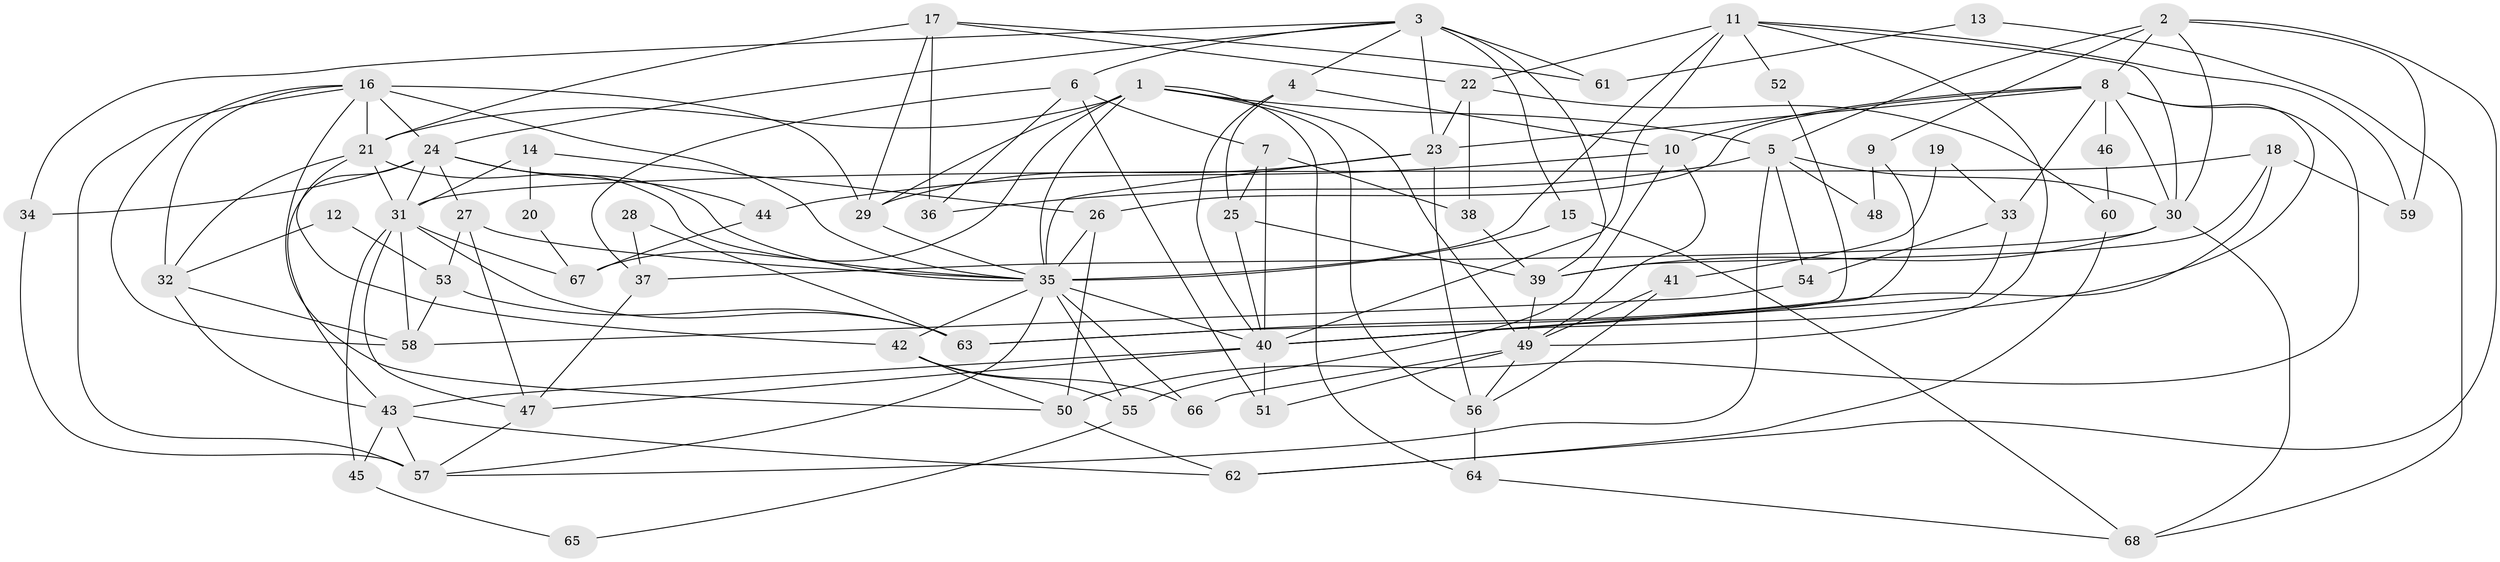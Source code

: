 // original degree distribution, {3: 0.22321428571428573, 6: 0.08035714285714286, 4: 0.2767857142857143, 8: 0.008928571428571428, 5: 0.17857142857142858, 2: 0.16964285714285715, 7: 0.0625}
// Generated by graph-tools (version 1.1) at 2025/50/03/04/25 22:50:59]
// undirected, 68 vertices, 160 edges
graph export_dot {
  node [color=gray90,style=filled];
  1;
  2;
  3;
  4;
  5;
  6;
  7;
  8;
  9;
  10;
  11;
  12;
  13;
  14;
  15;
  16;
  17;
  18;
  19;
  20;
  21;
  22;
  23;
  24;
  25;
  26;
  27;
  28;
  29;
  30;
  31;
  32;
  33;
  34;
  35;
  36;
  37;
  38;
  39;
  40;
  41;
  42;
  43;
  44;
  45;
  46;
  47;
  48;
  49;
  50;
  51;
  52;
  53;
  54;
  55;
  56;
  57;
  58;
  59;
  60;
  61;
  62;
  63;
  64;
  65;
  66;
  67;
  68;
  1 -- 5 [weight=1.0];
  1 -- 21 [weight=1.0];
  1 -- 29 [weight=2.0];
  1 -- 35 [weight=1.0];
  1 -- 49 [weight=1.0];
  1 -- 56 [weight=1.0];
  1 -- 64 [weight=1.0];
  1 -- 67 [weight=1.0];
  2 -- 5 [weight=1.0];
  2 -- 8 [weight=1.0];
  2 -- 9 [weight=1.0];
  2 -- 30 [weight=1.0];
  2 -- 59 [weight=1.0];
  2 -- 62 [weight=1.0];
  3 -- 4 [weight=1.0];
  3 -- 6 [weight=1.0];
  3 -- 15 [weight=1.0];
  3 -- 23 [weight=1.0];
  3 -- 24 [weight=1.0];
  3 -- 34 [weight=1.0];
  3 -- 39 [weight=2.0];
  3 -- 61 [weight=1.0];
  4 -- 10 [weight=1.0];
  4 -- 25 [weight=1.0];
  4 -- 40 [weight=1.0];
  5 -- 30 [weight=2.0];
  5 -- 36 [weight=1.0];
  5 -- 48 [weight=1.0];
  5 -- 54 [weight=1.0];
  5 -- 57 [weight=1.0];
  6 -- 7 [weight=1.0];
  6 -- 36 [weight=1.0];
  6 -- 37 [weight=1.0];
  6 -- 51 [weight=1.0];
  7 -- 25 [weight=1.0];
  7 -- 38 [weight=1.0];
  7 -- 40 [weight=1.0];
  8 -- 10 [weight=1.0];
  8 -- 23 [weight=1.0];
  8 -- 26 [weight=1.0];
  8 -- 30 [weight=1.0];
  8 -- 33 [weight=1.0];
  8 -- 40 [weight=1.0];
  8 -- 46 [weight=1.0];
  8 -- 50 [weight=1.0];
  9 -- 40 [weight=1.0];
  9 -- 48 [weight=1.0];
  10 -- 44 [weight=1.0];
  10 -- 49 [weight=1.0];
  10 -- 55 [weight=1.0];
  11 -- 22 [weight=1.0];
  11 -- 30 [weight=1.0];
  11 -- 35 [weight=2.0];
  11 -- 40 [weight=1.0];
  11 -- 49 [weight=1.0];
  11 -- 52 [weight=1.0];
  11 -- 59 [weight=1.0];
  12 -- 32 [weight=1.0];
  12 -- 53 [weight=1.0];
  13 -- 61 [weight=1.0];
  13 -- 68 [weight=1.0];
  14 -- 20 [weight=1.0];
  14 -- 26 [weight=1.0];
  14 -- 31 [weight=1.0];
  15 -- 35 [weight=1.0];
  15 -- 68 [weight=1.0];
  16 -- 21 [weight=3.0];
  16 -- 24 [weight=3.0];
  16 -- 29 [weight=1.0];
  16 -- 32 [weight=1.0];
  16 -- 35 [weight=1.0];
  16 -- 50 [weight=1.0];
  16 -- 57 [weight=2.0];
  16 -- 58 [weight=1.0];
  17 -- 21 [weight=1.0];
  17 -- 22 [weight=1.0];
  17 -- 29 [weight=1.0];
  17 -- 36 [weight=1.0];
  17 -- 61 [weight=1.0];
  18 -- 31 [weight=1.0];
  18 -- 39 [weight=1.0];
  18 -- 59 [weight=1.0];
  18 -- 63 [weight=1.0];
  19 -- 33 [weight=1.0];
  19 -- 41 [weight=1.0];
  20 -- 67 [weight=1.0];
  21 -- 31 [weight=1.0];
  21 -- 32 [weight=1.0];
  21 -- 35 [weight=1.0];
  21 -- 42 [weight=1.0];
  22 -- 23 [weight=1.0];
  22 -- 38 [weight=1.0];
  22 -- 60 [weight=1.0];
  23 -- 29 [weight=2.0];
  23 -- 35 [weight=5.0];
  23 -- 56 [weight=1.0];
  24 -- 27 [weight=1.0];
  24 -- 31 [weight=1.0];
  24 -- 34 [weight=1.0];
  24 -- 35 [weight=1.0];
  24 -- 43 [weight=1.0];
  24 -- 44 [weight=1.0];
  25 -- 39 [weight=1.0];
  25 -- 40 [weight=1.0];
  26 -- 35 [weight=1.0];
  26 -- 50 [weight=1.0];
  27 -- 35 [weight=1.0];
  27 -- 47 [weight=1.0];
  27 -- 53 [weight=1.0];
  28 -- 37 [weight=1.0];
  28 -- 63 [weight=1.0];
  29 -- 35 [weight=1.0];
  30 -- 37 [weight=1.0];
  30 -- 39 [weight=1.0];
  30 -- 68 [weight=1.0];
  31 -- 45 [weight=1.0];
  31 -- 47 [weight=1.0];
  31 -- 58 [weight=1.0];
  31 -- 63 [weight=1.0];
  31 -- 67 [weight=1.0];
  32 -- 43 [weight=1.0];
  32 -- 58 [weight=1.0];
  33 -- 40 [weight=1.0];
  33 -- 54 [weight=1.0];
  34 -- 57 [weight=1.0];
  35 -- 40 [weight=1.0];
  35 -- 42 [weight=1.0];
  35 -- 55 [weight=1.0];
  35 -- 57 [weight=1.0];
  35 -- 66 [weight=1.0];
  37 -- 47 [weight=1.0];
  38 -- 39 [weight=1.0];
  39 -- 49 [weight=1.0];
  40 -- 43 [weight=1.0];
  40 -- 47 [weight=1.0];
  40 -- 51 [weight=1.0];
  41 -- 49 [weight=1.0];
  41 -- 56 [weight=1.0];
  42 -- 50 [weight=1.0];
  42 -- 55 [weight=1.0];
  42 -- 66 [weight=1.0];
  43 -- 45 [weight=1.0];
  43 -- 57 [weight=1.0];
  43 -- 62 [weight=1.0];
  44 -- 67 [weight=1.0];
  45 -- 65 [weight=1.0];
  46 -- 60 [weight=1.0];
  47 -- 57 [weight=1.0];
  49 -- 51 [weight=1.0];
  49 -- 56 [weight=1.0];
  49 -- 66 [weight=1.0];
  50 -- 62 [weight=1.0];
  52 -- 63 [weight=1.0];
  53 -- 58 [weight=1.0];
  53 -- 63 [weight=1.0];
  54 -- 58 [weight=1.0];
  55 -- 65 [weight=1.0];
  56 -- 64 [weight=1.0];
  60 -- 62 [weight=1.0];
  64 -- 68 [weight=1.0];
}
